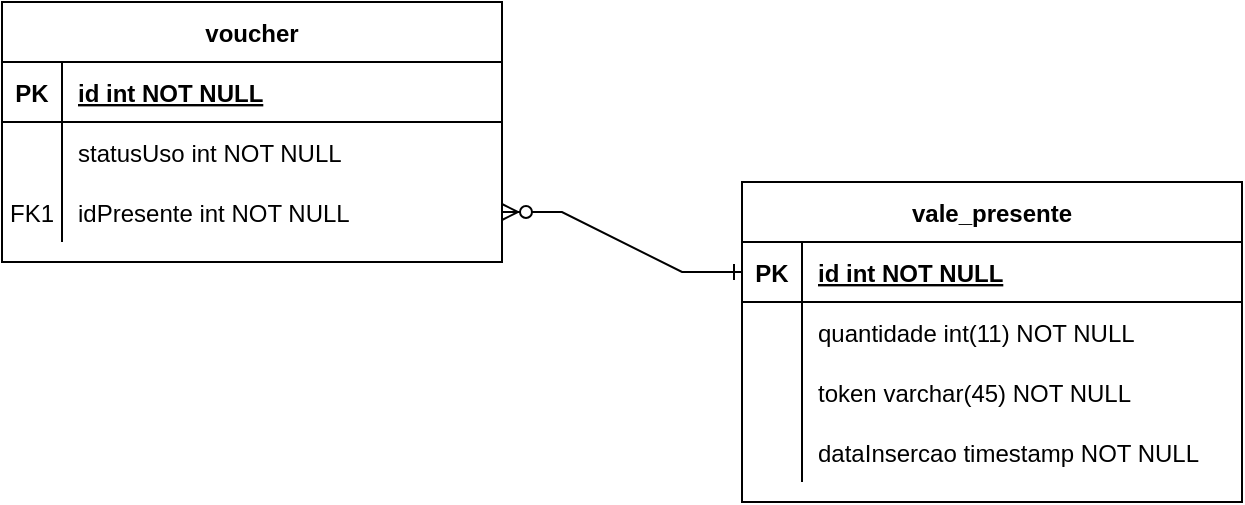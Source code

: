 <mxfile version="21.3.2" type="github">
  <diagram id="C5RBs43oDa-KdzZeNtuy" name="Page-1">
    <mxGraphModel dx="832" dy="446" grid="1" gridSize="10" guides="1" tooltips="1" connect="1" arrows="1" fold="1" page="1" pageScale="1" pageWidth="827" pageHeight="1169" math="0" shadow="0">
      <root>
        <mxCell id="WIyWlLk6GJQsqaUBKTNV-0" />
        <mxCell id="WIyWlLk6GJQsqaUBKTNV-1" parent="WIyWlLk6GJQsqaUBKTNV-0" />
        <mxCell id="9vp-qmft9jFnxLgAvtpD-0" value="" style="edgeStyle=entityRelationEdgeStyle;endArrow=ERzeroToMany;startArrow=ERone;endFill=1;startFill=0;rounded=0;" edge="1" parent="WIyWlLk6GJQsqaUBKTNV-1" source="9vp-qmft9jFnxLgAvtpD-23" target="9vp-qmft9jFnxLgAvtpD-6">
          <mxGeometry width="100" height="100" relative="1" as="geometry">
            <mxPoint x="340" y="1120" as="sourcePoint" />
            <mxPoint x="440" y="1020" as="targetPoint" />
          </mxGeometry>
        </mxCell>
        <mxCell id="9vp-qmft9jFnxLgAvtpD-2" value="voucher" style="shape=table;startSize=30;container=1;collapsible=1;childLayout=tableLayout;fixedRows=1;rowLines=0;fontStyle=1;align=center;resizeLast=1;" vertex="1" parent="WIyWlLk6GJQsqaUBKTNV-1">
          <mxGeometry x="120" y="480" width="250" height="130" as="geometry" />
        </mxCell>
        <mxCell id="9vp-qmft9jFnxLgAvtpD-3" value="" style="shape=partialRectangle;collapsible=0;dropTarget=0;pointerEvents=0;fillColor=none;points=[[0,0.5],[1,0.5]];portConstraint=eastwest;top=0;left=0;right=0;bottom=1;" vertex="1" parent="9vp-qmft9jFnxLgAvtpD-2">
          <mxGeometry y="30" width="250" height="30" as="geometry" />
        </mxCell>
        <mxCell id="9vp-qmft9jFnxLgAvtpD-4" value="PK" style="shape=partialRectangle;overflow=hidden;connectable=0;fillColor=none;top=0;left=0;bottom=0;right=0;fontStyle=1;" vertex="1" parent="9vp-qmft9jFnxLgAvtpD-3">
          <mxGeometry width="30" height="30" as="geometry">
            <mxRectangle width="30" height="30" as="alternateBounds" />
          </mxGeometry>
        </mxCell>
        <mxCell id="9vp-qmft9jFnxLgAvtpD-5" value="id int NOT NULL " style="shape=partialRectangle;overflow=hidden;connectable=0;fillColor=none;top=0;left=0;bottom=0;right=0;align=left;spacingLeft=6;fontStyle=5;" vertex="1" parent="9vp-qmft9jFnxLgAvtpD-3">
          <mxGeometry x="30" width="220" height="30" as="geometry">
            <mxRectangle width="220" height="30" as="alternateBounds" />
          </mxGeometry>
        </mxCell>
        <mxCell id="9vp-qmft9jFnxLgAvtpD-9" value="" style="shape=partialRectangle;collapsible=0;dropTarget=0;pointerEvents=0;fillColor=none;points=[[0,0.5],[1,0.5]];portConstraint=eastwest;top=0;left=0;right=0;bottom=0;" vertex="1" parent="9vp-qmft9jFnxLgAvtpD-2">
          <mxGeometry y="60" width="250" height="30" as="geometry" />
        </mxCell>
        <mxCell id="9vp-qmft9jFnxLgAvtpD-10" value="" style="shape=partialRectangle;overflow=hidden;connectable=0;fillColor=none;top=0;left=0;bottom=0;right=0;" vertex="1" parent="9vp-qmft9jFnxLgAvtpD-9">
          <mxGeometry width="30" height="30" as="geometry">
            <mxRectangle width="30" height="30" as="alternateBounds" />
          </mxGeometry>
        </mxCell>
        <mxCell id="9vp-qmft9jFnxLgAvtpD-11" value="statusUso int NOT NULL" style="shape=partialRectangle;overflow=hidden;connectable=0;fillColor=none;top=0;left=0;bottom=0;right=0;align=left;spacingLeft=6;" vertex="1" parent="9vp-qmft9jFnxLgAvtpD-9">
          <mxGeometry x="30" width="220" height="30" as="geometry">
            <mxRectangle width="220" height="30" as="alternateBounds" />
          </mxGeometry>
        </mxCell>
        <mxCell id="9vp-qmft9jFnxLgAvtpD-6" value="" style="shape=partialRectangle;collapsible=0;dropTarget=0;pointerEvents=0;fillColor=none;points=[[0,0.5],[1,0.5]];portConstraint=eastwest;top=0;left=0;right=0;bottom=0;" vertex="1" parent="9vp-qmft9jFnxLgAvtpD-2">
          <mxGeometry y="90" width="250" height="30" as="geometry" />
        </mxCell>
        <mxCell id="9vp-qmft9jFnxLgAvtpD-7" value="FK1" style="shape=partialRectangle;overflow=hidden;connectable=0;fillColor=none;top=0;left=0;bottom=0;right=0;" vertex="1" parent="9vp-qmft9jFnxLgAvtpD-6">
          <mxGeometry width="30" height="30" as="geometry">
            <mxRectangle width="30" height="30" as="alternateBounds" />
          </mxGeometry>
        </mxCell>
        <mxCell id="9vp-qmft9jFnxLgAvtpD-8" value="idPresente int NOT NULL" style="shape=partialRectangle;overflow=hidden;connectable=0;fillColor=none;top=0;left=0;bottom=0;right=0;align=left;spacingLeft=6;" vertex="1" parent="9vp-qmft9jFnxLgAvtpD-6">
          <mxGeometry x="30" width="220" height="30" as="geometry">
            <mxRectangle width="220" height="30" as="alternateBounds" />
          </mxGeometry>
        </mxCell>
        <mxCell id="9vp-qmft9jFnxLgAvtpD-22" value="vale_presente" style="shape=table;startSize=30;container=1;collapsible=1;childLayout=tableLayout;fixedRows=1;rowLines=0;fontStyle=1;align=center;resizeLast=1;" vertex="1" parent="WIyWlLk6GJQsqaUBKTNV-1">
          <mxGeometry x="490" y="570" width="250" height="160" as="geometry">
            <mxRectangle x="120" y="520" width="120" height="30" as="alternateBounds" />
          </mxGeometry>
        </mxCell>
        <mxCell id="9vp-qmft9jFnxLgAvtpD-23" value="" style="shape=partialRectangle;collapsible=0;dropTarget=0;pointerEvents=0;fillColor=none;points=[[0,0.5],[1,0.5]];portConstraint=eastwest;top=0;left=0;right=0;bottom=1;" vertex="1" parent="9vp-qmft9jFnxLgAvtpD-22">
          <mxGeometry y="30" width="250" height="30" as="geometry" />
        </mxCell>
        <mxCell id="9vp-qmft9jFnxLgAvtpD-24" value="PK" style="shape=partialRectangle;overflow=hidden;connectable=0;fillColor=none;top=0;left=0;bottom=0;right=0;fontStyle=1;" vertex="1" parent="9vp-qmft9jFnxLgAvtpD-23">
          <mxGeometry width="30" height="30" as="geometry">
            <mxRectangle width="30" height="30" as="alternateBounds" />
          </mxGeometry>
        </mxCell>
        <mxCell id="9vp-qmft9jFnxLgAvtpD-25" value="id int NOT NULL " style="shape=partialRectangle;overflow=hidden;connectable=0;fillColor=none;top=0;left=0;bottom=0;right=0;align=left;spacingLeft=6;fontStyle=5;" vertex="1" parent="9vp-qmft9jFnxLgAvtpD-23">
          <mxGeometry x="30" width="220" height="30" as="geometry">
            <mxRectangle width="220" height="30" as="alternateBounds" />
          </mxGeometry>
        </mxCell>
        <mxCell id="9vp-qmft9jFnxLgAvtpD-26" value="" style="shape=partialRectangle;collapsible=0;dropTarget=0;pointerEvents=0;fillColor=none;points=[[0,0.5],[1,0.5]];portConstraint=eastwest;top=0;left=0;right=0;bottom=0;" vertex="1" parent="9vp-qmft9jFnxLgAvtpD-22">
          <mxGeometry y="60" width="250" height="30" as="geometry" />
        </mxCell>
        <mxCell id="9vp-qmft9jFnxLgAvtpD-27" value="" style="shape=partialRectangle;overflow=hidden;connectable=0;fillColor=none;top=0;left=0;bottom=0;right=0;" vertex="1" parent="9vp-qmft9jFnxLgAvtpD-26">
          <mxGeometry width="30" height="30" as="geometry">
            <mxRectangle width="30" height="30" as="alternateBounds" />
          </mxGeometry>
        </mxCell>
        <mxCell id="9vp-qmft9jFnxLgAvtpD-28" value="quantidade int(11) NOT NULL" style="shape=partialRectangle;overflow=hidden;connectable=0;fillColor=none;top=0;left=0;bottom=0;right=0;align=left;spacingLeft=6;" vertex="1" parent="9vp-qmft9jFnxLgAvtpD-26">
          <mxGeometry x="30" width="220" height="30" as="geometry">
            <mxRectangle width="220" height="30" as="alternateBounds" />
          </mxGeometry>
        </mxCell>
        <mxCell id="9vp-qmft9jFnxLgAvtpD-32" style="shape=partialRectangle;collapsible=0;dropTarget=0;pointerEvents=0;fillColor=none;points=[[0,0.5],[1,0.5]];portConstraint=eastwest;top=0;left=0;right=0;bottom=0;" vertex="1" parent="9vp-qmft9jFnxLgAvtpD-22">
          <mxGeometry y="90" width="250" height="30" as="geometry" />
        </mxCell>
        <mxCell id="9vp-qmft9jFnxLgAvtpD-33" style="shape=partialRectangle;overflow=hidden;connectable=0;fillColor=none;top=0;left=0;bottom=0;right=0;" vertex="1" parent="9vp-qmft9jFnxLgAvtpD-32">
          <mxGeometry width="30" height="30" as="geometry">
            <mxRectangle width="30" height="30" as="alternateBounds" />
          </mxGeometry>
        </mxCell>
        <mxCell id="9vp-qmft9jFnxLgAvtpD-34" value="token varchar(45) NOT NULL" style="shape=partialRectangle;overflow=hidden;connectable=0;fillColor=none;top=0;left=0;bottom=0;right=0;align=left;spacingLeft=6;" vertex="1" parent="9vp-qmft9jFnxLgAvtpD-32">
          <mxGeometry x="30" width="220" height="30" as="geometry">
            <mxRectangle width="220" height="30" as="alternateBounds" />
          </mxGeometry>
        </mxCell>
        <mxCell id="9vp-qmft9jFnxLgAvtpD-35" style="shape=partialRectangle;collapsible=0;dropTarget=0;pointerEvents=0;fillColor=none;points=[[0,0.5],[1,0.5]];portConstraint=eastwest;top=0;left=0;right=0;bottom=0;" vertex="1" parent="9vp-qmft9jFnxLgAvtpD-22">
          <mxGeometry y="120" width="250" height="30" as="geometry" />
        </mxCell>
        <mxCell id="9vp-qmft9jFnxLgAvtpD-36" style="shape=partialRectangle;overflow=hidden;connectable=0;fillColor=none;top=0;left=0;bottom=0;right=0;" vertex="1" parent="9vp-qmft9jFnxLgAvtpD-35">
          <mxGeometry width="30" height="30" as="geometry">
            <mxRectangle width="30" height="30" as="alternateBounds" />
          </mxGeometry>
        </mxCell>
        <mxCell id="9vp-qmft9jFnxLgAvtpD-37" value="dataInsercao timestamp NOT NULL" style="shape=partialRectangle;overflow=hidden;connectable=0;fillColor=none;top=0;left=0;bottom=0;right=0;align=left;spacingLeft=6;" vertex="1" parent="9vp-qmft9jFnxLgAvtpD-35">
          <mxGeometry x="30" width="220" height="30" as="geometry">
            <mxRectangle width="220" height="30" as="alternateBounds" />
          </mxGeometry>
        </mxCell>
      </root>
    </mxGraphModel>
  </diagram>
</mxfile>
